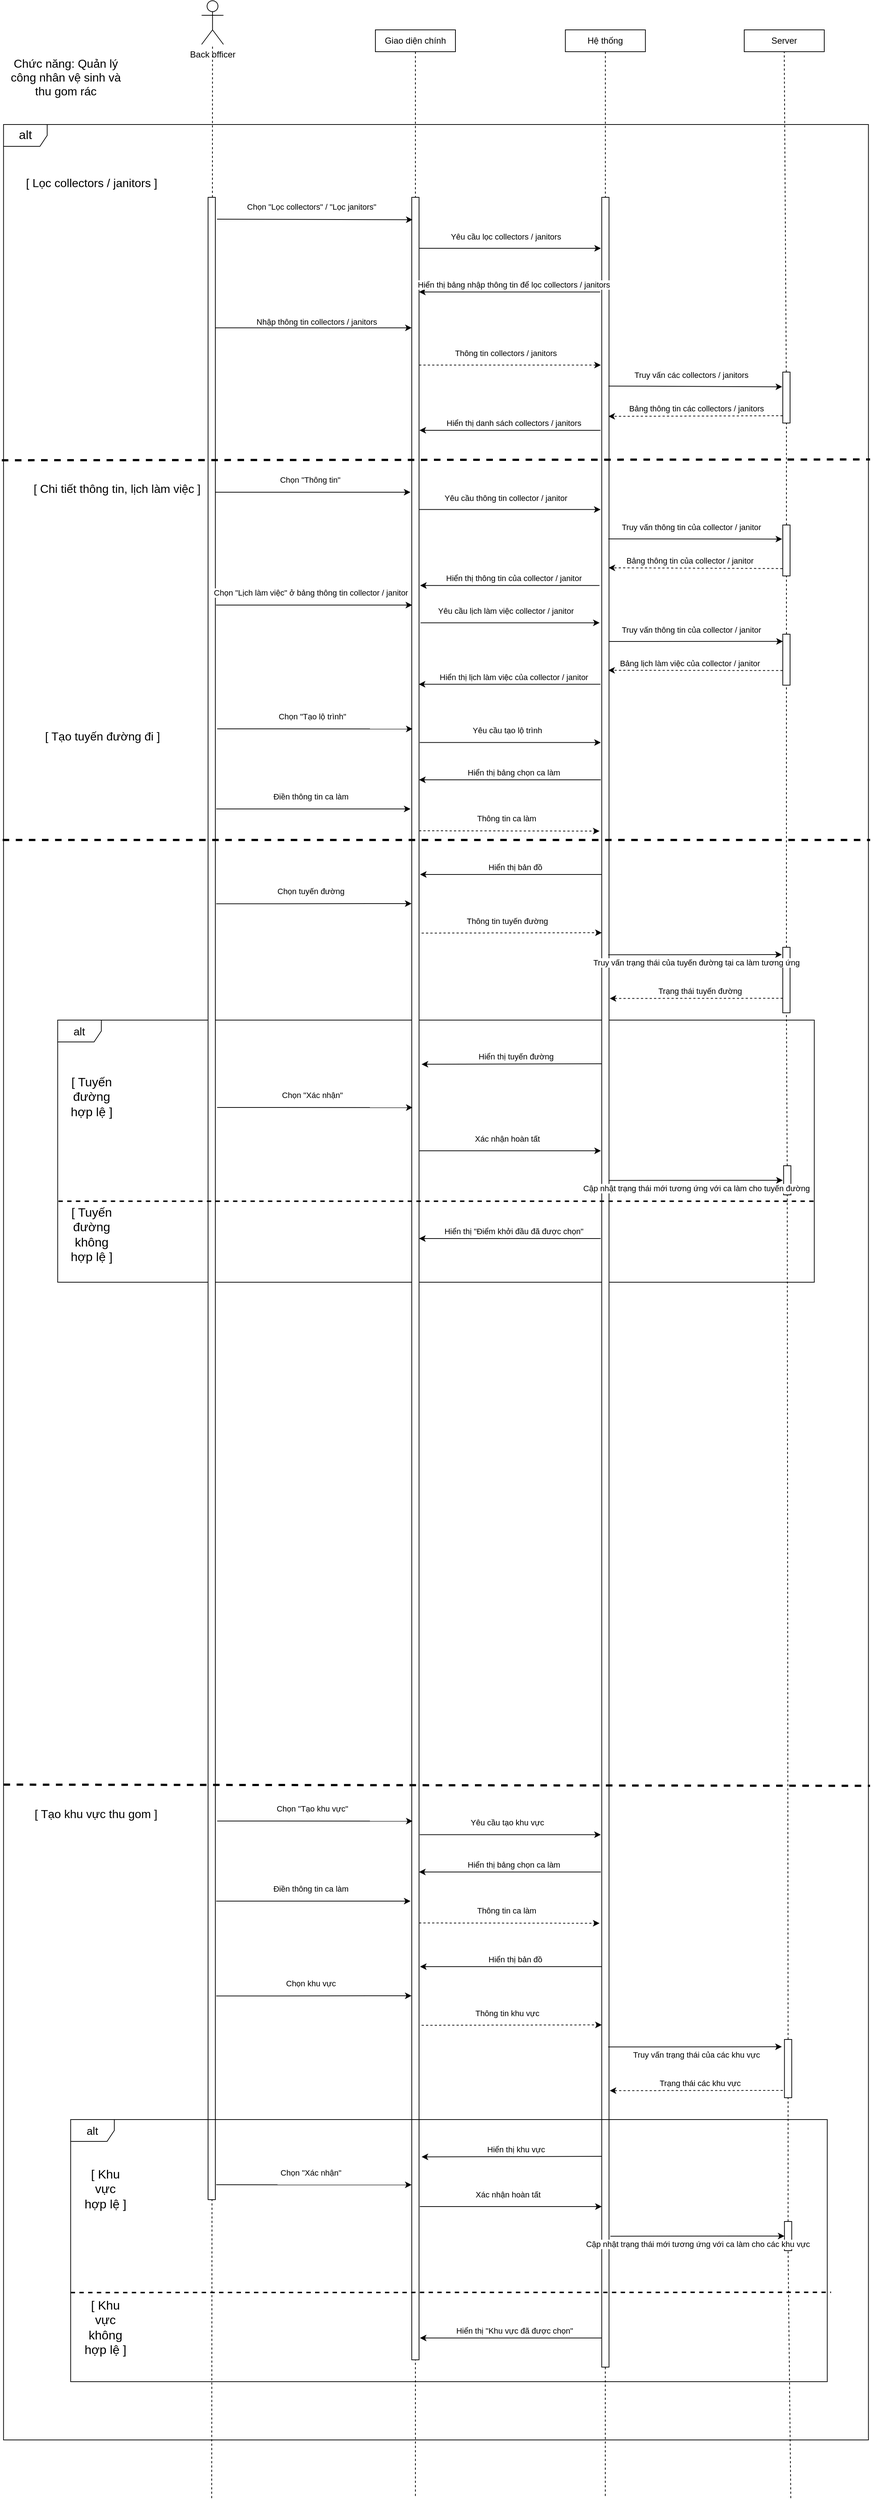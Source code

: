 <mxfile version="20.4.0" type="github">
  <diagram id="wTYYPFrZuewPzAmAuWwE" name="Page-1">
    <mxGraphModel dx="3253" dy="2489" grid="1" gridSize="10" guides="1" tooltips="1" connect="1" arrows="1" fold="1" page="1" pageScale="1" pageWidth="827" pageHeight="1169" math="0" shadow="0">
      <root>
        <mxCell id="0" />
        <mxCell id="1" parent="0" />
        <mxCell id="zkrP5aUea3qUz_NBRGNI-1" value="alt" style="shape=umlFrame;whiteSpace=wrap;html=1;fontSize=17;" parent="1" vertex="1">
          <mxGeometry x="-191.14" y="-20" width="1188.86" height="3180" as="geometry" />
        </mxCell>
        <mxCell id="zkrP5aUea3qUz_NBRGNI-2" value="alt" style="shape=umlFrame;whiteSpace=wrap;html=1;fontSize=15;" parent="1" vertex="1">
          <mxGeometry x="-116.71" y="1210" width="1040" height="360" as="geometry" />
        </mxCell>
        <mxCell id="zkrP5aUea3qUz_NBRGNI-3" value="" style="endArrow=none;dashed=1;html=1;rounded=0;startArrow=none;exitX=0.5;exitY=1;exitDx=0;exitDy=0;" parent="1" source="zkrP5aUea3qUz_NBRGNI-10" edge="1">
          <mxGeometry width="50" height="50" relative="1" as="geometry">
            <mxPoint x="636" y="-130" as="sourcePoint" />
            <mxPoint x="636" y="3240" as="targetPoint" />
          </mxGeometry>
        </mxCell>
        <mxCell id="zkrP5aUea3qUz_NBRGNI-4" value="" style="rounded=0;whiteSpace=wrap;html=1;" parent="1" vertex="1">
          <mxGeometry x="631.14" y="80" width="10" height="2980" as="geometry" />
        </mxCell>
        <mxCell id="zkrP5aUea3qUz_NBRGNI-5" value="" style="endArrow=none;dashed=1;html=1;rounded=0;startArrow=none;exitX=0.5;exitY=1;exitDx=0;exitDy=0;" parent="1" source="zkrP5aUea3qUz_NBRGNI-9" edge="1">
          <mxGeometry width="50" height="50" relative="1" as="geometry">
            <mxPoint x="400" y="-90" as="sourcePoint" />
            <mxPoint x="375" y="3240" as="targetPoint" />
          </mxGeometry>
        </mxCell>
        <mxCell id="zkrP5aUea3qUz_NBRGNI-6" value="" style="rounded=0;whiteSpace=wrap;html=1;" parent="1" vertex="1">
          <mxGeometry x="90" y="80" width="10" height="2750" as="geometry" />
        </mxCell>
        <mxCell id="zkrP5aUea3qUz_NBRGNI-7" value="" style="rounded=0;whiteSpace=wrap;html=1;" parent="1" vertex="1">
          <mxGeometry x="370" y="80" width="10" height="2970" as="geometry" />
        </mxCell>
        <mxCell id="zkrP5aUea3qUz_NBRGNI-8" value="Back officer" style="shape=umlActor;verticalLabelPosition=bottom;verticalAlign=top;html=1;outlineConnect=0;" parent="1" vertex="1">
          <mxGeometry x="81.14" y="-190" width="30" height="60" as="geometry" />
        </mxCell>
        <mxCell id="zkrP5aUea3qUz_NBRGNI-9" value="Giao diện chính" style="rounded=0;whiteSpace=wrap;html=1;" parent="1" vertex="1">
          <mxGeometry x="320" y="-150" width="110" height="30" as="geometry" />
        </mxCell>
        <mxCell id="zkrP5aUea3qUz_NBRGNI-10" value="Hệ thống" style="rounded=0;whiteSpace=wrap;html=1;" parent="1" vertex="1">
          <mxGeometry x="581.14" y="-150" width="110" height="30" as="geometry" />
        </mxCell>
        <mxCell id="zkrP5aUea3qUz_NBRGNI-11" value="" style="endArrow=none;dashed=1;html=1;rounded=0;startArrow=none;" parent="1" source="zkrP5aUea3qUz_NBRGNI-6" target="zkrP5aUea3qUz_NBRGNI-8" edge="1">
          <mxGeometry width="50" height="50" relative="1" as="geometry">
            <mxPoint x="94" y="3240" as="sourcePoint" />
            <mxPoint x="94" y="-100" as="targetPoint" />
          </mxGeometry>
        </mxCell>
        <mxCell id="zkrP5aUea3qUz_NBRGNI-12" value="&lt;font style=&quot;font-size: 16px;&quot;&gt;[ Lọc collectors / janitors ]&lt;/font&gt;" style="text;html=1;strokeColor=none;fillColor=none;align=center;verticalAlign=middle;whiteSpace=wrap;rounded=0;" parent="1" vertex="1">
          <mxGeometry x="-170" y="50" width="200" height="20" as="geometry" />
        </mxCell>
        <mxCell id="zkrP5aUea3qUz_NBRGNI-13" value="" style="endArrow=none;dashed=1;html=1;rounded=0;exitX=-0.002;exitY=0.145;exitDx=0;exitDy=0;exitPerimeter=0;strokeWidth=3;" parent="1" source="zkrP5aUea3qUz_NBRGNI-1" edge="1">
          <mxGeometry width="50" height="50" relative="1" as="geometry">
            <mxPoint x="-180" y="450" as="sourcePoint" />
            <mxPoint x="1000" y="440" as="targetPoint" />
          </mxGeometry>
        </mxCell>
        <mxCell id="zkrP5aUea3qUz_NBRGNI-14" style="edgeStyle=orthogonalEdgeStyle;rounded=0;orthogonalLoop=1;jettySize=auto;html=1;exitX=0.5;exitY=1;exitDx=0;exitDy=0;" parent="1" edge="1">
          <mxGeometry relative="1" as="geometry">
            <mxPoint x="580" y="260" as="sourcePoint" />
            <mxPoint x="580" y="260" as="targetPoint" />
          </mxGeometry>
        </mxCell>
        <mxCell id="zkrP5aUea3qUz_NBRGNI-15" value="Server" style="rounded=0;whiteSpace=wrap;html=1;" parent="1" vertex="1">
          <mxGeometry x="827" y="-150" width="110" height="30" as="geometry" />
        </mxCell>
        <mxCell id="zkrP5aUea3qUz_NBRGNI-16" value="" style="endArrow=none;dashed=1;html=1;rounded=0;entryX=0.5;entryY=1;entryDx=0;entryDy=0;startArrow=none;" parent="1" source="zkrP5aUea3qUz_NBRGNI-43" target="zkrP5aUea3qUz_NBRGNI-15" edge="1">
          <mxGeometry width="50" height="50" relative="1" as="geometry">
            <mxPoint x="885" y="2000" as="sourcePoint" />
            <mxPoint x="884.5" y="90" as="targetPoint" />
          </mxGeometry>
        </mxCell>
        <mxCell id="zkrP5aUea3qUz_NBRGNI-17" value="Nhập thông tin collectors / janitors" style="endArrow=classic;html=1;rounded=0;entryX=-0.008;entryY=0.081;entryDx=0;entryDy=0;entryPerimeter=0;exitX=0.962;exitY=0.081;exitDx=0;exitDy=0;exitPerimeter=0;" parent="1" edge="1">
          <mxGeometry x="0.028" y="8" width="50" height="50" relative="1" as="geometry">
            <mxPoint x="99.62" y="259.2" as="sourcePoint" />
            <mxPoint x="369.92" y="259.2" as="targetPoint" />
            <mxPoint as="offset" />
          </mxGeometry>
        </mxCell>
        <mxCell id="zkrP5aUea3qUz_NBRGNI-18" value="Thông tin collectors / janitors" style="endArrow=classic;html=1;rounded=0;entryX=-0.011;entryY=0.097;entryDx=0;entryDy=0;entryPerimeter=0;dashed=1;exitX=1.006;exitY=0.097;exitDx=0;exitDy=0;exitPerimeter=0;" parent="1" edge="1">
          <mxGeometry x="-0.05" y="16" width="50" height="50" relative="1" as="geometry">
            <mxPoint x="380.06" y="310.4" as="sourcePoint" />
            <mxPoint x="629.89" y="310.4" as="targetPoint" />
            <mxPoint as="offset" />
          </mxGeometry>
        </mxCell>
        <mxCell id="zkrP5aUea3qUz_NBRGNI-19" value="Truy vấn các collectors / janitors" style="endArrow=classic;html=1;rounded=0;exitX=1.033;exitY=0.106;exitDx=0;exitDy=0;entryX=-0.078;entryY=0.289;entryDx=0;entryDy=0;entryPerimeter=0;exitPerimeter=0;" parent="1" target="zkrP5aUea3qUz_NBRGNI-43" edge="1">
          <mxGeometry x="-0.05" y="16" width="50" height="50" relative="1" as="geometry">
            <mxPoint x="640.33" y="339.2" as="sourcePoint" />
            <mxPoint x="876.24" y="334.74" as="targetPoint" />
            <mxPoint as="offset" />
          </mxGeometry>
        </mxCell>
        <mxCell id="zkrP5aUea3qUz_NBRGNI-20" value="Bảng thông tin các collectors / janitors" style="endArrow=classic;html=1;rounded=0;exitX=-0.025;exitY=0.857;exitDx=0;exitDy=0;exitPerimeter=0;dashed=1;entryX=1.028;entryY=0.119;entryDx=0;entryDy=0;entryPerimeter=0;" parent="1" source="zkrP5aUea3qUz_NBRGNI-43" edge="1">
          <mxGeometry x="-0.009" y="-10" width="50" height="50" relative="1" as="geometry">
            <mxPoint x="879.06" y="376.6" as="sourcePoint" />
            <mxPoint x="640.28" y="380.8" as="targetPoint" />
            <mxPoint as="offset" />
          </mxGeometry>
        </mxCell>
        <mxCell id="zkrP5aUea3qUz_NBRGNI-21" style="edgeStyle=orthogonalEdgeStyle;rounded=0;orthogonalLoop=1;jettySize=auto;html=1;exitX=0.5;exitY=1;exitDx=0;exitDy=0;dashed=1;" parent="1" source="zkrP5aUea3qUz_NBRGNI-12" target="zkrP5aUea3qUz_NBRGNI-12" edge="1">
          <mxGeometry relative="1" as="geometry" />
        </mxCell>
        <mxCell id="zkrP5aUea3qUz_NBRGNI-22" value="Hiển thị danh sách collectors / janitors" style="endArrow=classic;html=1;rounded=0;exitX=-0.054;exitY=0.125;exitDx=0;exitDy=0;exitPerimeter=0;entryX=1.054;entryY=0.125;entryDx=0;entryDy=0;entryPerimeter=0;" parent="1" edge="1">
          <mxGeometry x="-0.043" y="-10" width="50" height="50" relative="1" as="geometry">
            <mxPoint x="629.46" y="400" as="sourcePoint" />
            <mxPoint x="380.54" y="400" as="targetPoint" />
            <mxPoint as="offset" />
          </mxGeometry>
        </mxCell>
        <mxCell id="zkrP5aUea3qUz_NBRGNI-23" value="&lt;font style=&quot;font-size: 16px;&quot;&gt;[ Chi tiết thông tin, lịch làm việc ]&lt;/font&gt;" style="text;html=1;strokeColor=none;fillColor=none;align=center;verticalAlign=middle;whiteSpace=wrap;rounded=0;" parent="1" vertex="1">
          <mxGeometry x="-160" y="470" width="250" height="20" as="geometry" />
        </mxCell>
        <mxCell id="zkrP5aUea3qUz_NBRGNI-24" value="Chọn &quot;Thông tin&quot;" style="endArrow=classic;html=1;rounded=0;exitX=1.003;exitY=0.194;exitDx=0;exitDy=0;exitPerimeter=0;entryX=-0.183;entryY=0.194;entryDx=0;entryDy=0;entryPerimeter=0;" parent="1" edge="1">
          <mxGeometry x="-0.032" y="17" width="50" height="50" relative="1" as="geometry">
            <mxPoint x="100.03" y="485.02" as="sourcePoint" />
            <mxPoint x="368.17" y="485.02" as="targetPoint" />
            <mxPoint as="offset" />
          </mxGeometry>
        </mxCell>
        <mxCell id="zkrP5aUea3qUz_NBRGNI-25" value="Yêu cầu thông tin collector / janitor" style="endArrow=classic;html=1;rounded=0;exitX=1.026;exitY=0.159;exitDx=0;exitDy=0;exitPerimeter=0;entryX=-0.051;entryY=0.159;entryDx=0;entryDy=0;entryPerimeter=0;" parent="1" edge="1">
          <mxGeometry x="-0.05" y="16" width="50" height="50" relative="1" as="geometry">
            <mxPoint x="380.26" y="508.8" as="sourcePoint" />
            <mxPoint x="629.49" y="508.8" as="targetPoint" />
            <mxPoint as="offset" />
          </mxGeometry>
        </mxCell>
        <mxCell id="zkrP5aUea3qUz_NBRGNI-26" value="Truy vấn thông tin của collector / janitor" style="endArrow=classic;html=1;rounded=0;exitX=1.017;exitY=0.229;exitDx=0;exitDy=0;exitPerimeter=0;entryX=-0.08;entryY=0.276;entryDx=0;entryDy=0;entryPerimeter=0;" parent="1" target="zkrP5aUea3qUz_NBRGNI-45" edge="1">
          <mxGeometry x="-0.05" y="16" width="50" height="50" relative="1" as="geometry">
            <mxPoint x="640.17" y="549.07" as="sourcePoint" />
            <mxPoint x="879.07" y="547.68" as="targetPoint" />
            <mxPoint as="offset" />
          </mxGeometry>
        </mxCell>
        <mxCell id="zkrP5aUea3qUz_NBRGNI-27" value="Bảng thông tin của collector / janitor" style="endArrow=classic;html=1;rounded=0;exitX=-0.054;exitY=0.855;exitDx=0;exitDy=0;dashed=1;entryX=1.052;entryY=0.184;entryDx=0;entryDy=0;exitPerimeter=0;entryPerimeter=0;" parent="1" source="zkrP5aUea3qUz_NBRGNI-45" edge="1">
          <mxGeometry x="0.066" y="-10" width="50" height="50" relative="1" as="geometry">
            <mxPoint x="876.24" y="585.9" as="sourcePoint" />
            <mxPoint x="640.52" y="588.8" as="targetPoint" />
            <Array as="points" />
            <mxPoint as="offset" />
          </mxGeometry>
        </mxCell>
        <mxCell id="zkrP5aUea3qUz_NBRGNI-28" value="Hiển thị thông tin của collector / janitor" style="endArrow=classic;html=1;rounded=0;exitX=-0.197;exitY=0.264;exitDx=0;exitDy=0;exitPerimeter=0;entryX=1.141;entryY=0.264;entryDx=0;entryDy=0;entryPerimeter=0;" parent="1" edge="1">
          <mxGeometry x="-0.043" y="-10" width="50" height="50" relative="1" as="geometry">
            <mxPoint x="628.03" y="613.12" as="sourcePoint" />
            <mxPoint x="381.41" y="613.12" as="targetPoint" />
            <mxPoint as="offset" />
          </mxGeometry>
        </mxCell>
        <mxCell id="zkrP5aUea3qUz_NBRGNI-29" value="Chọn &quot;Lịch làm việc&quot; ở bảng thông tin collector / janitor" style="endArrow=classic;html=1;rounded=0;exitX=1.093;exitY=0.2;exitDx=0;exitDy=0;exitPerimeter=0;entryX=0.057;entryY=0.2;entryDx=0;entryDy=0;entryPerimeter=0;" parent="1" edge="1">
          <mxGeometry x="-0.032" y="17" width="50" height="50" relative="1" as="geometry">
            <mxPoint x="100.93" y="640" as="sourcePoint" />
            <mxPoint x="370.57" y="640" as="targetPoint" />
            <mxPoint as="offset" />
          </mxGeometry>
        </mxCell>
        <mxCell id="zkrP5aUea3qUz_NBRGNI-30" value="Yêu cầu lịch làm việc collector / janitor" style="endArrow=classic;html=1;rounded=0;exitX=1.2;exitY=0.292;exitDx=0;exitDy=0;exitPerimeter=0;entryX=-0.174;entryY=0.292;entryDx=0;entryDy=0;entryPerimeter=0;" parent="1" edge="1">
          <mxGeometry x="-0.05" y="16" width="50" height="50" relative="1" as="geometry">
            <mxPoint x="382" y="664.36" as="sourcePoint" />
            <mxPoint x="628.26" y="664.36" as="targetPoint" />
            <mxPoint as="offset" />
          </mxGeometry>
        </mxCell>
        <mxCell id="zkrP5aUea3qUz_NBRGNI-31" value="Truy vấn thông tin của collector / janitor" style="endArrow=classic;html=1;rounded=0;exitX=1.078;exitY=0.306;exitDx=0;exitDy=0;exitPerimeter=0;entryX=0.011;entryY=0.141;entryDx=0;entryDy=0;entryPerimeter=0;" parent="1" target="zkrP5aUea3qUz_NBRGNI-47" edge="1">
          <mxGeometry x="-0.05" y="16" width="50" height="50" relative="1" as="geometry">
            <mxPoint x="640.78" y="689.98" as="sourcePoint" />
            <mxPoint x="879" y="687.82" as="targetPoint" />
            <mxPoint as="offset" />
          </mxGeometry>
        </mxCell>
        <mxCell id="zkrP5aUea3qUz_NBRGNI-32" value="Bảng lịch làm việc của collector / janitor" style="endArrow=classic;html=1;rounded=0;exitX=-0.027;exitY=0.713;exitDx=0;exitDy=0;exitPerimeter=0;dashed=1;entryX=1.011;entryY=0.228;entryDx=0;entryDy=0;entryPerimeter=0;" parent="1" source="zkrP5aUea3qUz_NBRGNI-47" edge="1">
          <mxGeometry x="0.066" y="-10" width="50" height="50" relative="1" as="geometry">
            <mxPoint x="880.94" y="733.32" as="sourcePoint" />
            <mxPoint x="640.11" y="729.6" as="targetPoint" />
            <Array as="points" />
            <mxPoint as="offset" />
          </mxGeometry>
        </mxCell>
        <mxCell id="zkrP5aUea3qUz_NBRGNI-33" value="Hiển thị lịch làm việc của collector / janitor" style="endArrow=classic;html=1;rounded=0;exitX=-0.06;exitY=0.234;exitDx=0;exitDy=0;exitPerimeter=0;entryX=0.957;entryY=0.234;entryDx=0;entryDy=0;entryPerimeter=0;" parent="1" edge="1">
          <mxGeometry x="-0.043" y="-10" width="50" height="50" relative="1" as="geometry">
            <mxPoint x="629.4" y="748.8" as="sourcePoint" />
            <mxPoint x="379.57" y="748.8" as="targetPoint" />
            <mxPoint as="offset" />
          </mxGeometry>
        </mxCell>
        <mxCell id="zkrP5aUea3qUz_NBRGNI-34" value="" style="endArrow=none;dashed=1;html=1;rounded=0;exitX=-0.001;exitY=0.309;exitDx=0;exitDy=0;exitPerimeter=0;entryX=1.002;entryY=0.309;entryDx=0;entryDy=0;entryPerimeter=0;strokeWidth=3;" parent="1" source="zkrP5aUea3qUz_NBRGNI-1" target="zkrP5aUea3qUz_NBRGNI-1" edge="1">
          <mxGeometry width="50" height="50" relative="1" as="geometry">
            <mxPoint x="-168.86" y="786.08" as="sourcePoint" />
            <mxPoint x="1000" y="780" as="targetPoint" />
            <Array as="points" />
          </mxGeometry>
        </mxCell>
        <mxCell id="zkrP5aUea3qUz_NBRGNI-35" value="&lt;font style=&quot;font-size: 16px;&quot;&gt;[ Tạo tuyến đường đi ]&lt;/font&gt;" style="text;html=1;strokeColor=none;fillColor=none;align=center;verticalAlign=middle;whiteSpace=wrap;rounded=0;" parent="1" vertex="1">
          <mxGeometry x="-150" y="810" width="190" height="20" as="geometry" />
        </mxCell>
        <mxCell id="zkrP5aUea3qUz_NBRGNI-36" value="Chọn &quot;Tạo lộ trình&quot;" style="endArrow=classic;html=1;rounded=0;exitX=1.14;exitY=0.383;exitDx=0;exitDy=0;exitPerimeter=0;" parent="1" edge="1">
          <mxGeometry x="-0.032" y="17" width="50" height="50" relative="1" as="geometry">
            <mxPoint x="102.54" y="810" as="sourcePoint" />
            <mxPoint x="371.14" y="810.11" as="targetPoint" />
            <mxPoint as="offset" />
          </mxGeometry>
        </mxCell>
        <mxCell id="zkrP5aUea3qUz_NBRGNI-37" value="Chọn tuyến đường" style="endArrow=classic;html=1;rounded=0;exitX=1.14;exitY=0.383;exitDx=0;exitDy=0;exitPerimeter=0;entryX=-0.106;entryY=0.439;entryDx=0;entryDy=0;entryPerimeter=0;" parent="1" edge="1">
          <mxGeometry x="-0.032" y="17" width="50" height="50" relative="1" as="geometry">
            <mxPoint x="101.14" y="1050.29" as="sourcePoint" />
            <mxPoint x="369.68" y="1050" as="targetPoint" />
            <mxPoint as="offset" />
          </mxGeometry>
        </mxCell>
        <mxCell id="zkrP5aUea3qUz_NBRGNI-38" value="Chọn &quot;Lọc collectors&quot; / &quot;Lọc janitors&quot;" style="endArrow=classic;html=1;rounded=0;exitX=1.114;exitY=0.016;exitDx=0;exitDy=0;exitPerimeter=0;" parent="1" edge="1">
          <mxGeometry x="-0.032" y="17" width="50" height="50" relative="1" as="geometry">
            <mxPoint x="102.28" y="110" as="sourcePoint" />
            <mxPoint x="371.14" y="110.72" as="targetPoint" />
            <mxPoint as="offset" />
          </mxGeometry>
        </mxCell>
        <mxCell id="zkrP5aUea3qUz_NBRGNI-39" value="Thông tin tuyến đường" style="endArrow=classic;html=1;rounded=0;entryX=-0.243;entryY=0.097;entryDx=0;entryDy=0;entryPerimeter=0;dashed=1;" parent="1" edge="1">
          <mxGeometry x="-0.05" y="16" width="50" height="50" relative="1" as="geometry">
            <mxPoint x="383.57" y="1090.49" as="sourcePoint" />
            <mxPoint x="631.14" y="1090" as="targetPoint" />
            <mxPoint as="offset" />
          </mxGeometry>
        </mxCell>
        <mxCell id="zkrP5aUea3qUz_NBRGNI-40" value="Hiển thị tuyến đường" style="endArrow=classic;html=1;rounded=0;entryX=1.141;entryY=0.603;entryDx=0;entryDy=0;entryPerimeter=0;" parent="1" edge="1">
          <mxGeometry x="-0.043" y="-10" width="50" height="50" relative="1" as="geometry">
            <mxPoint x="631.14" y="1270" as="sourcePoint" />
            <mxPoint x="383.55" y="1270.69" as="targetPoint" />
            <mxPoint as="offset" />
          </mxGeometry>
        </mxCell>
        <mxCell id="zkrP5aUea3qUz_NBRGNI-41" value="Trạng thái tuyến đường" style="endArrow=classic;html=1;rounded=0;exitX=-0.2;exitY=0.507;exitDx=0;exitDy=0;exitPerimeter=0;dashed=1;" parent="1" edge="1">
          <mxGeometry x="-0.043" y="-10" width="50" height="50" relative="1" as="geometry">
            <mxPoint x="880" y="1180" as="sourcePoint" />
            <mxPoint x="642" y="1180.26" as="targetPoint" />
            <mxPoint as="offset" />
          </mxGeometry>
        </mxCell>
        <mxCell id="zkrP5aUea3qUz_NBRGNI-42" value="Điền thông tin ca làm" style="endArrow=classic;html=1;rounded=0;exitX=1.189;exitY=0.475;exitDx=0;exitDy=0;exitPerimeter=0;entryX=-0.1;entryY=0.475;entryDx=0;entryDy=0;entryPerimeter=0;" parent="1" edge="1">
          <mxGeometry x="-0.032" y="17" width="50" height="50" relative="1" as="geometry">
            <mxPoint x="101.14" y="920" as="sourcePoint" />
            <mxPoint x="368.25" y="920" as="targetPoint" />
            <mxPoint as="offset" />
          </mxGeometry>
        </mxCell>
        <mxCell id="zkrP5aUea3qUz_NBRGNI-43" value="" style="rounded=0;whiteSpace=wrap;html=1;" parent="1" vertex="1">
          <mxGeometry x="880" y="320" width="10" height="70" as="geometry" />
        </mxCell>
        <mxCell id="zkrP5aUea3qUz_NBRGNI-44" value="" style="endArrow=none;dashed=1;html=1;rounded=0;entryX=0.5;entryY=1;entryDx=0;entryDy=0;startArrow=none;" parent="1" source="zkrP5aUea3qUz_NBRGNI-45" target="zkrP5aUea3qUz_NBRGNI-43" edge="1">
          <mxGeometry width="50" height="50" relative="1" as="geometry">
            <mxPoint x="885.0" y="2000" as="sourcePoint" />
            <mxPoint x="885.0" y="80" as="targetPoint" />
          </mxGeometry>
        </mxCell>
        <mxCell id="zkrP5aUea3qUz_NBRGNI-45" value="" style="rounded=0;whiteSpace=wrap;html=1;" parent="1" vertex="1">
          <mxGeometry x="880" y="530" width="10" height="70" as="geometry" />
        </mxCell>
        <mxCell id="zkrP5aUea3qUz_NBRGNI-46" value="" style="endArrow=none;dashed=1;html=1;rounded=0;entryX=0.5;entryY=1;entryDx=0;entryDy=0;startArrow=none;" parent="1" source="zkrP5aUea3qUz_NBRGNI-47" target="zkrP5aUea3qUz_NBRGNI-45" edge="1">
          <mxGeometry width="50" height="50" relative="1" as="geometry">
            <mxPoint x="885.0" y="2000" as="sourcePoint" />
            <mxPoint x="885" y="390" as="targetPoint" />
          </mxGeometry>
        </mxCell>
        <mxCell id="zkrP5aUea3qUz_NBRGNI-47" value="" style="rounded=0;whiteSpace=wrap;html=1;" parent="1" vertex="1">
          <mxGeometry x="880" y="680" width="10" height="70" as="geometry" />
        </mxCell>
        <mxCell id="zkrP5aUea3qUz_NBRGNI-48" value="" style="endArrow=none;dashed=1;html=1;rounded=0;entryX=0.5;entryY=1;entryDx=0;entryDy=0;startArrow=none;" parent="1" source="zkrP5aUea3qUz_NBRGNI-59" target="zkrP5aUea3qUz_NBRGNI-47" edge="1">
          <mxGeometry width="50" height="50" relative="1" as="geometry">
            <mxPoint x="885.0" y="2000" as="sourcePoint" />
            <mxPoint x="885" y="600" as="targetPoint" />
          </mxGeometry>
        </mxCell>
        <mxCell id="zkrP5aUea3qUz_NBRGNI-50" value="" style="rounded=0;whiteSpace=wrap;html=1;" parent="1" vertex="1">
          <mxGeometry x="881.14" y="1410" width="10" height="40" as="geometry" />
        </mxCell>
        <mxCell id="zkrP5aUea3qUz_NBRGNI-51" value="&lt;font style=&quot;font-size: 16px;&quot;&gt;Chức năng: Quản lý công nhân vệ sinh và thu gom rác&lt;/font&gt;" style="text;html=1;strokeColor=none;fillColor=none;align=center;verticalAlign=middle;whiteSpace=wrap;rounded=0;" parent="1" vertex="1">
          <mxGeometry x="-191.14" y="-120" width="171.14" height="70" as="geometry" />
        </mxCell>
        <mxCell id="zkrP5aUea3qUz_NBRGNI-52" value="&lt;font style=&quot;font-size: 17px;&quot;&gt;[ Tuyến đường hợp lệ ]&lt;/font&gt;" style="text;html=1;strokeColor=none;fillColor=none;align=center;verticalAlign=middle;whiteSpace=wrap;rounded=0;fontSize=15;" parent="1" vertex="1">
          <mxGeometry x="-100" y="1310" width="60" height="11" as="geometry" />
        </mxCell>
        <mxCell id="zkrP5aUea3qUz_NBRGNI-53" value="" style="endArrow=none;dashed=1;html=1;rounded=0;fontSize=17;entryX=0.999;entryY=0.691;entryDx=0;entryDy=0;entryPerimeter=0;exitX=0.001;exitY=0.691;exitDx=0;exitDy=0;exitPerimeter=0;strokeWidth=2;" parent="1" source="zkrP5aUea3qUz_NBRGNI-2" target="zkrP5aUea3qUz_NBRGNI-2" edge="1">
          <mxGeometry width="50" height="50" relative="1" as="geometry">
            <mxPoint x="-110" y="1460" as="sourcePoint" />
            <mxPoint x="940" y="1550" as="targetPoint" />
          </mxGeometry>
        </mxCell>
        <mxCell id="zkrP5aUea3qUz_NBRGNI-54" value="&lt;span style=&quot;font-size: 17px;&quot;&gt;[ Tuyến đường không hợp lệ ]&lt;/span&gt;" style="text;html=1;strokeColor=none;fillColor=none;align=center;verticalAlign=middle;whiteSpace=wrap;rounded=0;fontSize=15;" parent="1" vertex="1">
          <mxGeometry x="-100" y="1500" width="60" height="10" as="geometry" />
        </mxCell>
        <mxCell id="zkrP5aUea3qUz_NBRGNI-55" value="Hiển thị &quot;Điểm khởi đầu đã được chọn&quot;" style="endArrow=classic;html=1;rounded=0;entryX=0.922;entryY=0.525;entryDx=0;entryDy=0;entryPerimeter=0;exitX=-0.104;exitY=0.525;exitDx=0;exitDy=0;exitPerimeter=0;" parent="1" edge="1">
          <mxGeometry x="-0.043" y="-10" width="50" height="50" relative="1" as="geometry">
            <mxPoint x="629.74" y="1510" as="sourcePoint" />
            <mxPoint x="380" y="1510" as="targetPoint" />
            <mxPoint as="offset" />
          </mxGeometry>
        </mxCell>
        <mxCell id="zkrP5aUea3qUz_NBRGNI-56" value="" style="endArrow=none;dashed=1;html=1;rounded=0;startArrow=none;entryX=0.5;entryY=1;entryDx=0;entryDy=0;exitX=0.5;exitY=0;exitDx=0;exitDy=0;" parent="1" target="zkrP5aUea3qUz_NBRGNI-50" edge="1" source="zkrP5aUea3qUz_NBRGNI-87">
          <mxGeometry width="50" height="50" relative="1" as="geometry">
            <mxPoint x="886" y="2240" as="sourcePoint" />
            <mxPoint x="886" y="1450" as="targetPoint" />
          </mxGeometry>
        </mxCell>
        <mxCell id="zkrP5aUea3qUz_NBRGNI-57" value="" style="endArrow=none;dashed=1;html=1;rounded=0;startArrow=none;" parent="1" edge="1">
          <mxGeometry width="50" height="50" relative="1" as="geometry">
            <mxPoint x="95" y="3240" as="sourcePoint" />
            <mxPoint x="95.408" y="2830" as="targetPoint" />
          </mxGeometry>
        </mxCell>
        <mxCell id="zkrP5aUea3qUz_NBRGNI-58" value="Thông tin ca làm" style="endArrow=classic;html=1;rounded=0;entryX=-0.095;entryY=0.487;entryDx=0;entryDy=0;entryPerimeter=0;dashed=1;" parent="1" edge="1">
          <mxGeometry x="-0.032" y="17" width="50" height="50" relative="1" as="geometry">
            <mxPoint x="380" y="950" as="sourcePoint" />
            <mxPoint x="628.05" y="950.4" as="targetPoint" />
            <mxPoint as="offset" />
          </mxGeometry>
        </mxCell>
        <mxCell id="zkrP5aUea3qUz_NBRGNI-59" value="" style="rounded=0;whiteSpace=wrap;html=1;" parent="1" vertex="1">
          <mxGeometry x="880" y="1110" width="10" height="90" as="geometry" />
        </mxCell>
        <mxCell id="zkrP5aUea3qUz_NBRGNI-60" value="" style="endArrow=none;dashed=1;html=1;rounded=0;entryX=0.5;entryY=1;entryDx=0;entryDy=0;startArrow=none;" parent="1" source="zkrP5aUea3qUz_NBRGNI-50" target="zkrP5aUea3qUz_NBRGNI-59" edge="1">
          <mxGeometry width="50" height="50" relative="1" as="geometry">
            <mxPoint x="886.114" y="1360" as="sourcePoint" />
            <mxPoint x="885" y="750" as="targetPoint" />
          </mxGeometry>
        </mxCell>
        <mxCell id="zkrP5aUea3qUz_NBRGNI-61" value="Chọn &quot;Xác nhận&quot;" style="endArrow=classic;html=1;rounded=0;exitX=1.14;exitY=0.383;exitDx=0;exitDy=0;exitPerimeter=0;" parent="1" edge="1">
          <mxGeometry x="-0.032" y="17" width="50" height="50" relative="1" as="geometry">
            <mxPoint x="102.54" y="1330" as="sourcePoint" />
            <mxPoint x="371.14" y="1330.11" as="targetPoint" />
            <mxPoint as="offset" />
          </mxGeometry>
        </mxCell>
        <mxCell id="zkrP5aUea3qUz_NBRGNI-62" value="Cập nhật trạng thái mới tương ứng với ca làm cho tuyến đường" style="endArrow=classic;html=1;rounded=0;exitX=1.067;exitY=0.581;exitDx=0;exitDy=0;exitPerimeter=0;" parent="1" edge="1">
          <mxGeometry x="0.009" y="-11" width="50" height="50" relative="1" as="geometry">
            <mxPoint x="640.67" y="1430.23" as="sourcePoint" />
            <mxPoint x="880" y="1430" as="targetPoint" />
            <Array as="points" />
            <mxPoint as="offset" />
          </mxGeometry>
        </mxCell>
        <mxCell id="zkrP5aUea3qUz_NBRGNI-63" value="Yêu cầu tạo lộ trình" style="endArrow=classic;html=1;rounded=0;exitX=1.091;exitY=0.259;exitDx=0;exitDy=0;exitPerimeter=0;entryX=-0.017;entryY=0.259;entryDx=0;entryDy=0;entryPerimeter=0;" parent="1" edge="1">
          <mxGeometry x="-0.032" y="17" width="50" height="50" relative="1" as="geometry">
            <mxPoint x="380.91" y="828.8" as="sourcePoint" />
            <mxPoint x="629.83" y="828.8" as="targetPoint" />
            <mxPoint as="offset" />
          </mxGeometry>
        </mxCell>
        <mxCell id="zkrP5aUea3qUz_NBRGNI-64" value="Hiển thị bảng chọn ca làm" style="endArrow=classic;html=1;rounded=0;exitX=-0.06;exitY=0.234;exitDx=0;exitDy=0;exitPerimeter=0;entryX=0.957;entryY=0.234;entryDx=0;entryDy=0;entryPerimeter=0;" parent="1" edge="1">
          <mxGeometry x="-0.043" y="-10" width="50" height="50" relative="1" as="geometry">
            <mxPoint x="629.83" y="880" as="sourcePoint" />
            <mxPoint x="380" y="880" as="targetPoint" />
            <mxPoint as="offset" />
          </mxGeometry>
        </mxCell>
        <mxCell id="zkrP5aUea3qUz_NBRGNI-65" value="Hiển thị bản đồ" style="endArrow=classic;html=1;rounded=0;exitX=-0.06;exitY=0.234;exitDx=0;exitDy=0;exitPerimeter=0;entryX=0.957;entryY=0.234;entryDx=0;entryDy=0;entryPerimeter=0;" parent="1" edge="1">
          <mxGeometry x="-0.043" y="-10" width="50" height="50" relative="1" as="geometry">
            <mxPoint x="631.14" y="1010" as="sourcePoint" />
            <mxPoint x="381.31" y="1010" as="targetPoint" />
            <mxPoint as="offset" />
          </mxGeometry>
        </mxCell>
        <mxCell id="zkrP5aUea3qUz_NBRGNI-66" value="Xác nhận hoàn tất" style="endArrow=classic;html=1;rounded=0;exitX=1.14;exitY=0.383;exitDx=0;exitDy=0;exitPerimeter=0;" parent="1" edge="1">
          <mxGeometry x="-0.032" y="17" width="50" height="50" relative="1" as="geometry">
            <mxPoint x="380" y="1389.5" as="sourcePoint" />
            <mxPoint x="630" y="1389.5" as="targetPoint" />
            <mxPoint as="offset" />
          </mxGeometry>
        </mxCell>
        <mxCell id="zkrP5aUea3qUz_NBRGNI-67" value="Hiển thị bảng nhập thông tin để lọc collectors / janitors" style="endArrow=classic;html=1;rounded=0;exitX=-0.054;exitY=0.125;exitDx=0;exitDy=0;exitPerimeter=0;entryX=1.054;entryY=0.125;entryDx=0;entryDy=0;entryPerimeter=0;" parent="1" edge="1">
          <mxGeometry x="-0.043" y="-10" width="50" height="50" relative="1" as="geometry">
            <mxPoint x="628.92" y="210" as="sourcePoint" />
            <mxPoint x="380" y="210" as="targetPoint" />
            <mxPoint as="offset" />
          </mxGeometry>
        </mxCell>
        <mxCell id="zkrP5aUea3qUz_NBRGNI-68" value="Yêu cầu lọc collectors / janitors" style="endArrow=classic;html=1;rounded=0;exitX=1.2;exitY=0.292;exitDx=0;exitDy=0;exitPerimeter=0;" parent="1" edge="1">
          <mxGeometry x="-0.05" y="16" width="50" height="50" relative="1" as="geometry">
            <mxPoint x="380" y="150.0" as="sourcePoint" />
            <mxPoint x="630" y="150" as="targetPoint" />
            <mxPoint as="offset" />
          </mxGeometry>
        </mxCell>
        <mxCell id="zkrP5aUea3qUz_NBRGNI-69" value="" style="endArrow=none;dashed=1;html=1;rounded=0;exitX=0;exitY=0.229;exitDx=0;exitDy=0;exitPerimeter=0;strokeWidth=3;" parent="1" edge="1">
          <mxGeometry width="50" height="50" relative="1" as="geometry">
            <mxPoint x="-191.14" y="2260.003" as="sourcePoint" />
            <mxPoint x="1000.0" y="2261.67" as="targetPoint" />
            <Array as="points" />
          </mxGeometry>
        </mxCell>
        <mxCell id="zkrP5aUea3qUz_NBRGNI-70" value="&lt;span style=&quot;font-size: 16px;&quot;&gt;[ Tạo khu vực thu gom ]&lt;/span&gt;" style="text;html=1;strokeColor=none;fillColor=none;align=center;verticalAlign=middle;whiteSpace=wrap;rounded=0;" parent="1" vertex="1">
          <mxGeometry x="-158.86" y="2290" width="190" height="20" as="geometry" />
        </mxCell>
        <mxCell id="zkrP5aUea3qUz_NBRGNI-71" value="Chọn &quot;Tạo khu vực&quot;" style="endArrow=classic;html=1;rounded=0;exitX=1.14;exitY=0.383;exitDx=0;exitDy=0;exitPerimeter=0;" parent="1" edge="1">
          <mxGeometry x="-0.032" y="17" width="50" height="50" relative="1" as="geometry">
            <mxPoint x="102.54" y="2310" as="sourcePoint" />
            <mxPoint x="371.14" y="2310.11" as="targetPoint" />
            <mxPoint as="offset" />
          </mxGeometry>
        </mxCell>
        <mxCell id="zkrP5aUea3qUz_NBRGNI-72" value="Chọn khu vực" style="endArrow=classic;html=1;rounded=0;exitX=1.14;exitY=0.383;exitDx=0;exitDy=0;exitPerimeter=0;entryX=-0.106;entryY=0.439;entryDx=0;entryDy=0;entryPerimeter=0;" parent="1" edge="1">
          <mxGeometry x="-0.032" y="17" width="50" height="50" relative="1" as="geometry">
            <mxPoint x="101.14" y="2550.29" as="sourcePoint" />
            <mxPoint x="369.68" y="2550" as="targetPoint" />
            <mxPoint as="offset" />
          </mxGeometry>
        </mxCell>
        <mxCell id="zkrP5aUea3qUz_NBRGNI-73" value="Thông tin khu vực" style="endArrow=classic;html=1;rounded=0;entryX=-0.243;entryY=0.097;entryDx=0;entryDy=0;entryPerimeter=0;dashed=1;" parent="1" edge="1">
          <mxGeometry x="-0.05" y="16" width="50" height="50" relative="1" as="geometry">
            <mxPoint x="383.57" y="2590.49" as="sourcePoint" />
            <mxPoint x="631.14" y="2590" as="targetPoint" />
            <mxPoint as="offset" />
          </mxGeometry>
        </mxCell>
        <mxCell id="zkrP5aUea3qUz_NBRGNI-74" value="Truy vấn trạng thái của các khu vực" style="endArrow=classic;html=1;rounded=0;exitX=1;exitY=0.482;exitDx=0;exitDy=0;exitPerimeter=0;entryX=-0.133;entryY=0.479;entryDx=0;entryDy=0;entryPerimeter=0;" parent="1" edge="1">
          <mxGeometry x="0.009" y="-11" width="50" height="50" relative="1" as="geometry">
            <mxPoint x="640.0" y="2620.28" as="sourcePoint" />
            <mxPoint x="878.67" y="2620" as="targetPoint" />
            <Array as="points" />
            <mxPoint as="offset" />
          </mxGeometry>
        </mxCell>
        <mxCell id="zkrP5aUea3qUz_NBRGNI-75" value="Trạng thái các khu vực" style="endArrow=classic;html=1;rounded=0;exitX=-0.2;exitY=0.507;exitDx=0;exitDy=0;exitPerimeter=0;dashed=1;" parent="1" edge="1">
          <mxGeometry x="-0.043" y="-10" width="50" height="50" relative="1" as="geometry">
            <mxPoint x="880.0" y="2680" as="sourcePoint" />
            <mxPoint x="642.0" y="2680.26" as="targetPoint" />
            <mxPoint as="offset" />
          </mxGeometry>
        </mxCell>
        <mxCell id="zkrP5aUea3qUz_NBRGNI-76" value="Điền thông tin ca làm" style="endArrow=classic;html=1;rounded=0;exitX=1.189;exitY=0.475;exitDx=0;exitDy=0;exitPerimeter=0;entryX=-0.1;entryY=0.475;entryDx=0;entryDy=0;entryPerimeter=0;" parent="1" edge="1">
          <mxGeometry x="-0.032" y="17" width="50" height="50" relative="1" as="geometry">
            <mxPoint x="101.14" y="2420" as="sourcePoint" />
            <mxPoint x="368.25" y="2420" as="targetPoint" />
            <mxPoint as="offset" />
          </mxGeometry>
        </mxCell>
        <mxCell id="zkrP5aUea3qUz_NBRGNI-77" value="Thông tin ca làm" style="endArrow=classic;html=1;rounded=0;entryX=-0.095;entryY=0.487;entryDx=0;entryDy=0;entryPerimeter=0;dashed=1;" parent="1" edge="1">
          <mxGeometry x="-0.032" y="17" width="50" height="50" relative="1" as="geometry">
            <mxPoint x="380.0" y="2450" as="sourcePoint" />
            <mxPoint x="628.05" y="2450.4" as="targetPoint" />
            <mxPoint as="offset" />
          </mxGeometry>
        </mxCell>
        <mxCell id="zkrP5aUea3qUz_NBRGNI-78" value="Yêu cầu tạo khu vực" style="endArrow=classic;html=1;rounded=0;exitX=1.091;exitY=0.259;exitDx=0;exitDy=0;exitPerimeter=0;entryX=-0.017;entryY=0.259;entryDx=0;entryDy=0;entryPerimeter=0;" parent="1" edge="1">
          <mxGeometry x="-0.032" y="17" width="50" height="50" relative="1" as="geometry">
            <mxPoint x="380.91" y="2328.8" as="sourcePoint" />
            <mxPoint x="629.83" y="2328.8" as="targetPoint" />
            <mxPoint as="offset" />
          </mxGeometry>
        </mxCell>
        <mxCell id="zkrP5aUea3qUz_NBRGNI-79" value="Hiển thị bảng chọn ca làm" style="endArrow=classic;html=1;rounded=0;exitX=-0.06;exitY=0.234;exitDx=0;exitDy=0;exitPerimeter=0;entryX=0.957;entryY=0.234;entryDx=0;entryDy=0;entryPerimeter=0;" parent="1" edge="1">
          <mxGeometry x="-0.043" y="-10" width="50" height="50" relative="1" as="geometry">
            <mxPoint x="629.83" y="2380" as="sourcePoint" />
            <mxPoint x="380.0" y="2380" as="targetPoint" />
            <mxPoint as="offset" />
          </mxGeometry>
        </mxCell>
        <mxCell id="zkrP5aUea3qUz_NBRGNI-80" value="Hiển thị bản đồ" style="endArrow=classic;html=1;rounded=0;exitX=-0.06;exitY=0.234;exitDx=0;exitDy=0;exitPerimeter=0;entryX=0.957;entryY=0.234;entryDx=0;entryDy=0;entryPerimeter=0;" parent="1" edge="1">
          <mxGeometry x="-0.043" y="-10" width="50" height="50" relative="1" as="geometry">
            <mxPoint x="631.14" y="2510" as="sourcePoint" />
            <mxPoint x="381.31" y="2510" as="targetPoint" />
            <mxPoint as="offset" />
          </mxGeometry>
        </mxCell>
        <mxCell id="zkrP5aUea3qUz_NBRGNI-81" value="Truy vấn trạng thái của tuyến đường tại ca làm tương ứng" style="endArrow=classic;html=1;rounded=0;exitX=1;exitY=0.482;exitDx=0;exitDy=0;exitPerimeter=0;entryX=-0.133;entryY=0.479;entryDx=0;entryDy=0;entryPerimeter=0;" parent="1" edge="1">
          <mxGeometry x="0.009" y="-11" width="50" height="50" relative="1" as="geometry">
            <mxPoint x="640" y="1120.28" as="sourcePoint" />
            <mxPoint x="878.67" y="1120" as="targetPoint" />
            <Array as="points" />
            <mxPoint as="offset" />
          </mxGeometry>
        </mxCell>
        <mxCell id="zkrP5aUea3qUz_NBRGNI-82" value="alt" style="shape=umlFrame;whiteSpace=wrap;html=1;fontSize=15;" parent="1" vertex="1">
          <mxGeometry x="-98.86" y="2720" width="1040" height="360" as="geometry" />
        </mxCell>
        <mxCell id="zkrP5aUea3qUz_NBRGNI-83" value="&lt;font style=&quot;font-size: 17px;&quot;&gt;[ Khu vực hợp lệ ]&lt;/font&gt;" style="text;html=1;strokeColor=none;fillColor=none;align=center;verticalAlign=middle;whiteSpace=wrap;rounded=0;fontSize=15;" parent="1" vertex="1">
          <mxGeometry x="-82.72" y="2810" width="63.86" height="11" as="geometry" />
        </mxCell>
        <mxCell id="zkrP5aUea3qUz_NBRGNI-84" value="&lt;font style=&quot;font-size: 17px;&quot;&gt;[ Khu vực không hợp lệ ]&lt;/font&gt;" style="text;html=1;strokeColor=none;fillColor=none;align=center;verticalAlign=middle;whiteSpace=wrap;rounded=0;fontSize=15;" parent="1" vertex="1">
          <mxGeometry x="-82.72" y="3000" width="63.86" height="11" as="geometry" />
        </mxCell>
        <mxCell id="zkrP5aUea3qUz_NBRGNI-85" value="" style="endArrow=none;dashed=1;html=1;rounded=0;fontSize=16;exitX=0;exitY=0.66;exitDx=0;exitDy=0;exitPerimeter=0;entryX=1.005;entryY=0.659;entryDx=0;entryDy=0;entryPerimeter=0;strokeWidth=2;" parent="1" source="zkrP5aUea3qUz_NBRGNI-82" target="zkrP5aUea3qUz_NBRGNI-82" edge="1">
          <mxGeometry width="50" height="50" relative="1" as="geometry">
            <mxPoint x="241.14" y="3040" as="sourcePoint" />
            <mxPoint x="291.14" y="2990" as="targetPoint" />
          </mxGeometry>
        </mxCell>
        <mxCell id="zkrP5aUea3qUz_NBRGNI-86" value="Hiển thị &quot;Khu vực đã được chọn&quot;" style="endArrow=classic;html=1;rounded=0;entryX=0.922;entryY=0.525;entryDx=0;entryDy=0;entryPerimeter=0;exitX=-0.104;exitY=0.525;exitDx=0;exitDy=0;exitPerimeter=0;" parent="1" edge="1">
          <mxGeometry x="-0.043" y="-10" width="50" height="50" relative="1" as="geometry">
            <mxPoint x="630.88" y="3020" as="sourcePoint" />
            <mxPoint x="381.14" y="3020" as="targetPoint" />
            <mxPoint as="offset" />
          </mxGeometry>
        </mxCell>
        <mxCell id="zkrP5aUea3qUz_NBRGNI-87" value="" style="rounded=0;whiteSpace=wrap;html=1;" parent="1" vertex="1">
          <mxGeometry x="882.28" y="2610" width="10" height="80" as="geometry" />
        </mxCell>
        <mxCell id="zkrP5aUea3qUz_NBRGNI-88" value="" style="endArrow=none;dashed=1;html=1;rounded=0;entryX=0.5;entryY=1;entryDx=0;entryDy=0;startArrow=none;" parent="1" source="zkrP5aUea3qUz_NBRGNI-92" target="zkrP5aUea3qUz_NBRGNI-87" edge="1">
          <mxGeometry width="50" height="50" relative="1" as="geometry">
            <mxPoint x="891.14" y="3220" as="sourcePoint" />
            <mxPoint x="887.28" y="2240.0" as="targetPoint" />
          </mxGeometry>
        </mxCell>
        <mxCell id="zkrP5aUea3qUz_NBRGNI-89" value="Hiển thị khu vực" style="endArrow=classic;html=1;rounded=0;entryX=1.141;entryY=0.603;entryDx=0;entryDy=0;entryPerimeter=0;" parent="1" edge="1">
          <mxGeometry x="-0.043" y="-10" width="50" height="50" relative="1" as="geometry">
            <mxPoint x="631.14" y="2770.55" as="sourcePoint" />
            <mxPoint x="383.55" y="2771.24" as="targetPoint" />
            <mxPoint as="offset" />
          </mxGeometry>
        </mxCell>
        <mxCell id="zkrP5aUea3qUz_NBRGNI-90" value="Chọn &quot;Xác nhận&quot;" style="endArrow=classic;html=1;rounded=0;exitX=1.14;exitY=0.383;exitDx=0;exitDy=0;exitPerimeter=0;" parent="1" edge="1">
          <mxGeometry x="-0.032" y="17" width="50" height="50" relative="1" as="geometry">
            <mxPoint x="101.14" y="2809.55" as="sourcePoint" />
            <mxPoint x="369.74" y="2809.66" as="targetPoint" />
            <mxPoint as="offset" />
          </mxGeometry>
        </mxCell>
        <mxCell id="zkrP5aUea3qUz_NBRGNI-91" value="Xác nhận hoàn tất" style="endArrow=classic;html=1;rounded=0;exitX=1.14;exitY=0.383;exitDx=0;exitDy=0;exitPerimeter=0;" parent="1" edge="1">
          <mxGeometry x="-0.032" y="17" width="50" height="50" relative="1" as="geometry">
            <mxPoint x="381.14" y="2839.55" as="sourcePoint" />
            <mxPoint x="631.14" y="2839.55" as="targetPoint" />
            <mxPoint as="offset" />
          </mxGeometry>
        </mxCell>
        <mxCell id="zkrP5aUea3qUz_NBRGNI-92" value="" style="rounded=0;whiteSpace=wrap;html=1;" parent="1" vertex="1">
          <mxGeometry x="882.28" y="2860" width="10" height="40" as="geometry" />
        </mxCell>
        <mxCell id="zkrP5aUea3qUz_NBRGNI-93" value="" style="endArrow=none;dashed=1;html=1;rounded=0;entryX=0.5;entryY=1;entryDx=0;entryDy=0;startArrow=none;" parent="1" target="zkrP5aUea3qUz_NBRGNI-92" edge="1">
          <mxGeometry width="50" height="50" relative="1" as="geometry">
            <mxPoint x="891" y="3240" as="sourcePoint" />
            <mxPoint x="887.28" y="2690" as="targetPoint" />
          </mxGeometry>
        </mxCell>
        <mxCell id="zkrP5aUea3qUz_NBRGNI-94" value="Cập nhật trạng thái mới tương ứng với ca làm cho các khu vực" style="endArrow=classic;html=1;rounded=0;exitX=1.067;exitY=0.581;exitDx=0;exitDy=0;exitPerimeter=0;" parent="1" edge="1">
          <mxGeometry x="0.009" y="-11" width="50" height="50" relative="1" as="geometry">
            <mxPoint x="642.95" y="2880.23" as="sourcePoint" />
            <mxPoint x="882.28" y="2880" as="targetPoint" />
            <Array as="points" />
            <mxPoint as="offset" />
          </mxGeometry>
        </mxCell>
      </root>
    </mxGraphModel>
  </diagram>
</mxfile>
